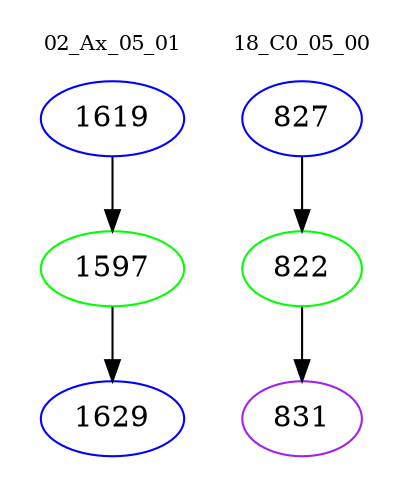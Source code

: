 digraph{
subgraph cluster_0 {
color = white
label = "02_Ax_05_01";
fontsize=10;
T0_1619 [label="1619", color="blue"]
T0_1619 -> T0_1597 [color="black"]
T0_1597 [label="1597", color="green"]
T0_1597 -> T0_1629 [color="black"]
T0_1629 [label="1629", color="blue"]
}
subgraph cluster_1 {
color = white
label = "18_C0_05_00";
fontsize=10;
T1_827 [label="827", color="blue"]
T1_827 -> T1_822 [color="black"]
T1_822 [label="822", color="green"]
T1_822 -> T1_831 [color="black"]
T1_831 [label="831", color="purple"]
}
}
